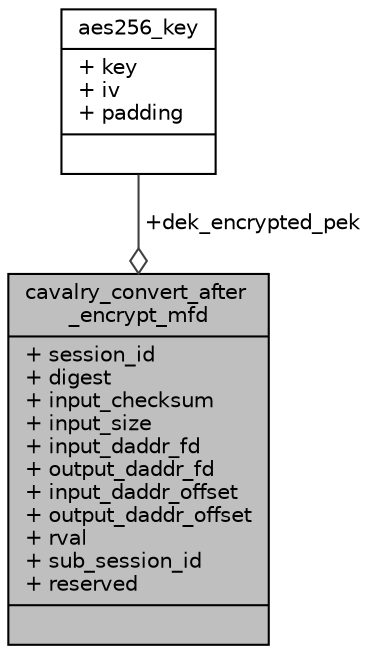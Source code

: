 digraph "cavalry_convert_after_encrypt_mfd"
{
 // INTERACTIVE_SVG=YES
 // LATEX_PDF_SIZE
  bgcolor="transparent";
  edge [fontname="Helvetica",fontsize="10",labelfontname="Helvetica",labelfontsize="10"];
  node [fontname="Helvetica",fontsize="10",shape=record];
  Node1 [label="{cavalry_convert_after\l_encrypt_mfd\n|+ session_id\l+ digest\l+ input_checksum\l+ input_size\l+ input_daddr_fd\l+ output_daddr_fd\l+ input_daddr_offset\l+ output_daddr_offset\l+ rval\l+ sub_session_id\l+ reserved\l|}",height=0.2,width=0.4,color="black", fillcolor="grey75", style="filled", fontcolor="black",tooltip=" "];
  Node2 -> Node1 [color="grey25",fontsize="10",style="solid",label=" +dek_encrypted_pek" ,arrowhead="odiamond",fontname="Helvetica"];
  Node2 [label="{aes256_key\n|+ key\l+ iv\l+ padding\l|}",height=0.2,width=0.4,color="black",URL="$d7/dd9/structaes256__key.html",tooltip=" "];
}
